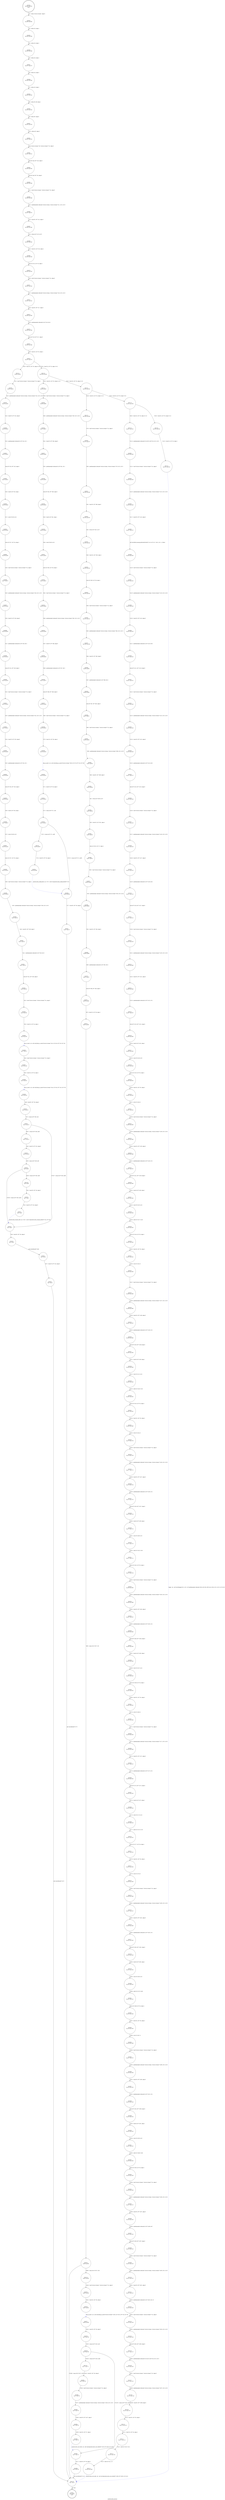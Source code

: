 digraph printercache_process {
label="printercache_process"
34841 [label="N34841\n(rp:0, ep:0)\nexit", shape="doublecircle"]
34842 [label="N34842\n(rp:261, ep:261)\nentry", shape="doublecircle"]
34842 -> 34844 [label="%2 = alloca %struct.stream*, align 8"]
34844 [label="N34844\n(rp:260, ep:260)", shape="circle"]
34844 -> 34845 [label="%3 = alloca i32, align 4"]
34845 [label="N34845\n(rp:259, ep:259)", shape="circle"]
34845 -> 34846 [label="%4 = alloca i32, align 4"]
34846 [label="N34846\n(rp:258, ep:258)", shape="circle"]
34846 -> 34847 [label="%5 = alloca i32, align 4"]
34847 [label="N34847\n(rp:257, ep:257)", shape="circle"]
34847 -> 34848 [label="%6 = alloca i32, align 4"]
34848 [label="N34848\n(rp:256, ep:256)", shape="circle"]
34848 -> 34849 [label="%7 = alloca i32, align 4"]
34849 [label="N34849\n(rp:255, ep:255)", shape="circle"]
34849 -> 34850 [label="%8 = alloca [9 x i8], align 1"]
34850 [label="N34850\n(rp:254, ep:254)", shape="circle"]
34850 -> 34851 [label="%9 = alloca i8*, align 8"]
34851 [label="N34851\n(rp:253, ep:253)", shape="circle"]
34851 -> 34852 [label="%10 = alloca i8*, align 8"]
34852 [label="N34852\n(rp:252, ep:252)", shape="circle"]
34852 -> 34862 [label="store %struct.stream* %0, %struct.stream** %2, align 8"]
34862 [label="N34862\n(rp:251, ep:251)", shape="circle"]
34862 -> 34863 [label="store i8* null, i8** %10, align 8"]
34863 [label="N34863\n(rp:250, ep:250)", shape="circle"]
34863 -> 34864 [label="store i8* null, i8** %9, align 8"]
34864 [label="N34864\n(rp:249, ep:249)", shape="circle"]
34864 -> 34865 [label="%11 = load %struct.stream*, %struct.stream** %2, align 8"]
34865 [label="N34865\n(rp:248, ep:248)", shape="circle"]
34865 -> 34866 [label="%12 = getelementptr inbounds %struct.stream, %struct.stream* %11, i32 0, i32 0"]
34866 [label="N34866\n(rp:247, ep:247)", shape="circle"]
34866 -> 34867 [label="%13 = load i8*, i8** %12, align 8"]
34867 [label="N34867\n(rp:246, ep:246)", shape="circle"]
34867 -> 34868 [label="%14 = bitcast i8* %13 to i32*"]
34868 [label="N34868\n(rp:245, ep:245)", shape="circle"]
34868 -> 34869 [label="%15 = load i32, i32* %14, align 4"]
34869 [label="N34869\n(rp:244, ep:244)", shape="circle"]
34869 -> 34870 [label="store i32 %15, i32* %3, align 4"]
34870 [label="N34870\n(rp:243, ep:243)", shape="circle"]
34870 -> 34871 [label="%16 = load %struct.stream*, %struct.stream** %2, align 8"]
34871 [label="N34871\n(rp:242, ep:242)", shape="circle"]
34871 -> 34872 [label="%17 = getelementptr inbounds %struct.stream, %struct.stream* %16, i32 0, i32 0"]
34872 [label="N34872\n(rp:241, ep:241)", shape="circle"]
34872 -> 34873 [label="%18 = load i8*, i8** %17, align 8"]
34873 [label="N34873\n(rp:240, ep:240)", shape="circle"]
34873 -> 34874 [label="%19 = getelementptr inbounds i8, i8* %18, i64 4"]
34874 [label="N34874\n(rp:239, ep:239)", shape="circle"]
34874 -> 34875 [label="store i8* %19, i8** %17, align 8"]
34875 [label="N34875\n(rp:238, ep:238)", shape="circle"]
34875 -> 34876 [label="%20 = load i32, i32* %3, align 4"]
34876 [label="N34876\n(rp:237, ep:237)", shape="circle"]
34876 -> 35119 [label="[%20 = load i32, i32* %3, align 4==4]"]
34876 -> 35120 [label="[%20 = load i32, i32* %3, align 4!=4]"]
34878 [label="N34878\n(rp:45, ep:45)", shape="circle"]
34878 -> 34879 [label="%23 = getelementptr inbounds %struct.stream, %struct.stream* %22, i32 0, i32 0"]
34879 [label="N34879\n(rp:44, ep:44)", shape="circle"]
34879 -> 34880 [label="%24 = load i8*, i8** %23, align 8"]
34880 [label="N34880\n(rp:43, ep:43)", shape="circle"]
34880 -> 34881 [label="%25 = getelementptr inbounds i8, i8* %24, i32 1"]
34881 [label="N34881\n(rp:42, ep:42)", shape="circle"]
34881 -> 34882 [label="store i8* %25, i8** %23, align 8"]
34882 [label="N34882\n(rp:41, ep:41)", shape="circle"]
34882 -> 34883 [label="%26 = load i8, i8* %24, align 1"]
34883 [label="N34883\n(rp:40, ep:40)", shape="circle"]
34883 -> 34884 [label="%27 = zext i8 %26 to i32"]
34884 [label="N34884\n(rp:39, ep:39)", shape="circle"]
34884 -> 34885 [label="store i32 %27, i32* %4, align 4"]
34885 [label="N34885\n(rp:38, ep:38)", shape="circle"]
34885 -> 34886 [label="%28 = load %struct.stream*, %struct.stream** %2, align 8"]
34886 [label="N34886\n(rp:37, ep:37)", shape="circle"]
34886 -> 34887 [label="%29 = getelementptr inbounds %struct.stream, %struct.stream* %28, i32 0, i32 0"]
34887 [label="N34887\n(rp:36, ep:36)", shape="circle"]
34887 -> 34888 [label="%30 = load i8*, i8** %29, align 8"]
34888 [label="N34888\n(rp:35, ep:35)", shape="circle"]
34888 -> 34889 [label="%31 = getelementptr inbounds i8, i8* %30, i64 3"]
34889 [label="N34889\n(rp:34, ep:34)", shape="circle"]
34889 -> 34890 [label="store i8* %31, i8** %29, align 8"]
34890 [label="N34890\n(rp:33, ep:33)", shape="circle"]
34890 -> 34891 [label="%32 = load %struct.stream*, %struct.stream** %2, align 8"]
34891 [label="N34891\n(rp:32, ep:32)", shape="circle"]
34891 -> 34892 [label="%33 = getelementptr inbounds %struct.stream, %struct.stream* %32, i32 0, i32 0"]
34892 [label="N34892\n(rp:31, ep:31)", shape="circle"]
34892 -> 34893 [label="%34 = load i8*, i8** %33, align 8"]
34893 [label="N34893\n(rp:30, ep:30)", shape="circle"]
34893 -> 34894 [label="%35 = getelementptr inbounds i8, i8* %34, i32 1"]
34894 [label="N34894\n(rp:29, ep:29)", shape="circle"]
34894 -> 34895 [label="store i8* %35, i8** %33, align 8"]
34895 [label="N34895\n(rp:28, ep:28)", shape="circle"]
34895 -> 34896 [label="%36 = load i8, i8* %34, align 1"]
34896 [label="N34896\n(rp:27, ep:27)", shape="circle"]
34896 -> 34897 [label="%37 = zext i8 %36 to i32"]
34897 [label="N34897\n(rp:26, ep:26)", shape="circle"]
34897 -> 34898 [label="store i32 %37, i32* %5, align 4"]
34898 [label="N34898\n(rp:25, ep:25)", shape="circle"]
34898 -> 34899 [label="%38 = load %struct.stream*, %struct.stream** %2, align 8"]
34899 [label="N34899\n(rp:24, ep:24)", shape="circle"]
34899 -> 34900 [label="%39 = getelementptr inbounds %struct.stream, %struct.stream* %38, i32 0, i32 0"]
34900 [label="N34900\n(rp:23, ep:23)", shape="circle"]
34900 -> 34901 [label="%40 = load i8*, i8** %39, align 8"]
34901 [label="N34901\n(rp:22, ep:22)", shape="circle"]
34901 -> 34902 [label="%41 = getelementptr inbounds i8, i8* %40, i64 3"]
34902 [label="N34902\n(rp:21, ep:21)", shape="circle"]
34902 -> 34903 [label="store i8* %41, i8** %39, align 8"]
34903 [label="N34903\n(rp:20, ep:20)", shape="circle"]
34903 -> 34904 [label="%42 = load %struct.stream*, %struct.stream** %2, align 8"]
34904 [label="N34904\n(rp:19, ep:19)", shape="circle"]
34904 -> 34905 [label="%43 = load i32, i32* %4, align 4"]
34905 [label="N34905\n(rp:18, ep:18)", shape="circle"]
34905 -> 34906 [label="rdp_in_unistr --@-- call void @rdp_in_unistr(%struct.stream* %42, i32 %43, i8** %9, i32* %4)", style="dashed", color="blue"]
34906 [label="N34906\n(rp:17, ep:17)", shape="circle"]
34906 -> 34907 [label="%44 = load %struct.stream*, %struct.stream** %2, align 8"]
34907 [label="N34907\n(rp:16, ep:16)", shape="circle"]
34907 -> 34908 [label="%45 = load i32, i32* %5, align 4"]
34908 [label="N34908\n(rp:15, ep:15)", shape="circle"]
34908 -> 34909 [label="rdp_in_unistr --@-- call void @rdp_in_unistr(%struct.stream* %44, i32 %45, i8** %10, i32* %5)", style="dashed", color="blue"]
34909 [label="N34909\n(rp:14, ep:14)", shape="circle"]
34909 -> 34910 [label="%46 = load i8*, i8** %9, align 8"]
34910 [label="N34910\n(rp:13, ep:13)", shape="circle"]
34910 -> 34911 [label="%47 = icmp ne i8* %46, null"]
34911 [label="N34911\n(rp:12, ep:12)", shape="circle"]
34911 -> 35127 [label="[%47 = icmp ne i8* %46, null]"]
34911 -> 34919 [label="[!(%47 = icmp ne i8* %46, null)]"]
34913 [label="N34913\n(rp:10, ep:10)", shape="circle"]
34913 -> 34914 [label="%50 = icmp ne i8* %49, null"]
34914 [label="N34914\n(rp:9, ep:9)", shape="circle"]
34914 -> 35129 [label="[%50 = icmp ne i8* %49, null]"]
34914 -> 34919 [label="[!(%50 = icmp ne i8* %49, null)]"]
34916 [label="N34916\n(rp:7, ep:7)", shape="circle"]
34916 -> 34917 [label="%53 = load i8*, i8** %10, align 8"]
34917 [label="N34917\n(rp:6, ep:6)", shape="circle"]
34917 -> 34919 [label="printercache_rename_blob --@-- %54 = call i32 @printercache_rename_blob(i8* %52, i8* %53)", style="dashed", color="blue"]
34919 [label="N34919\n(rp:5, ep:5)", shape="circle"]
34919 -> 34920 [label="%56 = load i8*, i8** %9, align 8"]
34920 [label="N34920\n(rp:4, ep:4)", shape="circle"]
34920 -> 34921 [label="call void @free(i8* %56)"]
34921 [label="N34921\n(rp:3, ep:3)", shape="circle"]
34921 -> 34922 [label="%57 = load i8*, i8** %10, align 8"]
34922 [label="N34922\n(rp:2, ep:2)", shape="circle"]
34922 -> 35118 [label="call void @free(i8* %57)"]
34925 [label="N34925\n(rp:68, ep:68)", shape="circle"]
34925 -> 34926 [label="%60 = getelementptr inbounds %struct.stream, %struct.stream* %59, i32 0, i32 0"]
34926 [label="N34926\n(rp:67, ep:67)", shape="circle"]
34926 -> 34927 [label="%61 = load i8*, i8** %60, align 8"]
34927 [label="N34927\n(rp:66, ep:66)", shape="circle"]
34927 -> 34928 [label="%62 = getelementptr inbounds i8, i8* %61, i32 1"]
34928 [label="N34928\n(rp:65, ep:65)", shape="circle"]
34928 -> 34929 [label="store i8* %62, i8** %60, align 8"]
34929 [label="N34929\n(rp:64, ep:64)", shape="circle"]
34929 -> 34930 [label="%63 = load i8, i8* %61, align 1"]
34930 [label="N34930\n(rp:63, ep:63)", shape="circle"]
34930 -> 34931 [label="%64 = zext i8 %63 to i32"]
34931 [label="N34931\n(rp:62, ep:62)", shape="circle"]
34931 -> 34932 [label="store i32 %64, i32* %6, align 4"]
34932 [label="N34932\n(rp:61, ep:61)", shape="circle"]
34932 -> 34933 [label="%65 = load %struct.stream*, %struct.stream** %2, align 8"]
34933 [label="N34933\n(rp:60, ep:60)", shape="circle"]
34933 -> 34934 [label="%66 = getelementptr inbounds %struct.stream, %struct.stream* %65, i32 0, i32 0"]
34934 [label="N34934\n(rp:59, ep:59)", shape="circle"]
34934 -> 34935 [label="%67 = load i8*, i8** %66, align 8"]
34935 [label="N34935\n(rp:58, ep:58)", shape="circle"]
34935 -> 34936 [label="%68 = getelementptr inbounds i8, i8* %67, i64 3"]
34936 [label="N34936\n(rp:57, ep:57)", shape="circle"]
34936 -> 34937 [label="store i8* %68, i8** %66, align 8"]
34937 [label="N34937\n(rp:56, ep:56)", shape="circle"]
34937 -> 34938 [label="%69 = load %struct.stream*, %struct.stream** %2, align 8"]
34938 [label="N34938\n(rp:55, ep:55)", shape="circle"]
34938 -> 34939 [label="%70 = load i32, i32* %6, align 4"]
34939 [label="N34939\n(rp:54, ep:54)", shape="circle"]
34939 -> 34940 [label="rdp_in_unistr --@-- call void @rdp_in_unistr(%struct.stream* %69, i32 %70, i8** %9, i32* %6)", style="dashed", color="blue"]
34940 [label="N34940\n(rp:53, ep:53)", shape="circle"]
34940 -> 34941 [label="%71 = load i8*, i8** %9, align 8"]
34941 [label="N34941\n(rp:52, ep:52)", shape="circle"]
34941 -> 34942 [label="%72 = icmp ne i8* %71, null"]
34942 [label="N34942\n(rp:51, ep:51)", shape="circle"]
34942 -> 35131 [label="[%72 = icmp ne i8* %71, null]"]
34942 -> 34946 [label="[!(%72 = icmp ne i8* %71, null)]"]
34944 [label="N34944\n(rp:49, ep:49)", shape="circle"]
34944 -> 34946 [label="printercache_unlink_blob --@-- %75 = call i32 @printercache_unlink_blob(i8* %74)", style="dashed", color="blue"]
34946 [label="N34946\n(rp:48, ep:48)", shape="circle"]
34946 -> 34947 [label="%77 = load i8*, i8** %9, align 8"]
34947 [label="N34947\n(rp:47, ep:47)", shape="circle"]
34947 -> 35118 [label="call void @free(i8* %77)"]
34950 [label="N34950\n(rp:107, ep:107)", shape="circle"]
34950 -> 34951 [label="%80 = getelementptr inbounds %struct.stream, %struct.stream* %79, i32 0, i32 0"]
34951 [label="N34951\n(rp:106, ep:106)", shape="circle"]
34951 -> 34952 [label="%81 = load i8*, i8** %80, align 8"]
34952 [label="N34952\n(rp:105, ep:105)", shape="circle"]
34952 -> 34953 [label="%82 = bitcast i8* %81 to i32*"]
34953 [label="N34953\n(rp:104, ep:104)", shape="circle"]
34953 -> 34954 [label="%83 = load i32, i32* %82, align 4"]
34954 [label="N34954\n(rp:103, ep:103)", shape="circle"]
34954 -> 34955 [label="store i32 %83, i32* %6, align 4"]
34955 [label="N34955\n(rp:102, ep:102)", shape="circle"]
34955 -> 34956 [label="%84 = load %struct.stream*, %struct.stream** %2, align 8"]
34956 [label="N34956\n(rp:101, ep:101)", shape="circle"]
34956 -> 34957 [label="%85 = getelementptr inbounds %struct.stream, %struct.stream* %84, i32 0, i32 0"]
34957 [label="N34957\n(rp:100, ep:100)", shape="circle"]
34957 -> 34958 [label="%86 = load i8*, i8** %85, align 8"]
34958 [label="N34958\n(rp:99, ep:99)", shape="circle"]
34958 -> 34959 [label="%87 = getelementptr inbounds i8, i8* %86, i64 4"]
34959 [label="N34959\n(rp:98, ep:98)", shape="circle"]
34959 -> 34960 [label="store i8* %87, i8** %85, align 8"]
34960 [label="N34960\n(rp:97, ep:97)", shape="circle"]
34960 -> 34961 [label="%88 = load %struct.stream*, %struct.stream** %2, align 8"]
34961 [label="N34961\n(rp:96, ep:96)", shape="circle"]
34961 -> 34962 [label="%89 = getelementptr inbounds %struct.stream, %struct.stream* %88, i32 0, i32 0"]
34962 [label="N34962\n(rp:95, ep:95)", shape="circle"]
34962 -> 34963 [label="%90 = load i8*, i8** %89, align 8"]
34963 [label="N34963\n(rp:94, ep:94)", shape="circle"]
34963 -> 34964 [label="%91 = bitcast i8* %90 to i32*"]
34964 [label="N34964\n(rp:93, ep:93)", shape="circle"]
34964 -> 34965 [label="%92 = load i32, i32* %91, align 4"]
34965 [label="N34965\n(rp:92, ep:92)", shape="circle"]
34965 -> 34966 [label="store i32 %92, i32* %7, align 4"]
34966 [label="N34966\n(rp:91, ep:91)", shape="circle"]
34966 -> 34967 [label="%93 = load %struct.stream*, %struct.stream** %2, align 8"]
34967 [label="N34967\n(rp:90, ep:90)", shape="circle"]
34967 -> 34968 [label="%94 = getelementptr inbounds %struct.stream, %struct.stream* %93, i32 0, i32 0"]
34968 [label="N34968\n(rp:89, ep:89)", shape="circle"]
34968 -> 34969 [label="%95 = load i8*, i8** %94, align 8"]
34969 [label="N34969\n(rp:88, ep:88)", shape="circle"]
34969 -> 34970 [label="%96 = getelementptr inbounds i8, i8* %95, i64 4"]
34970 [label="N34970\n(rp:87, ep:87)", shape="circle"]
34970 -> 34971 [label="store i8* %96, i8** %94, align 8"]
34971 [label="N34971\n(rp:86, ep:86)", shape="circle"]
34971 -> 34972 [label="%97 = load i32, i32* %6, align 4"]
34972 [label="N34972\n(rp:85, ep:85)", shape="circle"]
34972 -> 34973 [label="%98 = icmp ult i32 %97, 510"]
34973 [label="N34973\n(rp:84, ep:84)", shape="circle"]
34973 -> 35133 [label="[%98 = icmp ult i32 %97, 510]"]
34973 -> 35118 [label="[!(%98 = icmp ult i32 %97, 510)]"]
34975 [label="N34975\n(rp:82, ep:82)", shape="circle"]
34975 -> 34976 [label="%101 = load i32, i32* %6, align 4"]
34976 [label="N34976\n(rp:81, ep:81)", shape="circle"]
34976 -> 34977 [label="rdp_in_unistr --@-- call void @rdp_in_unistr(%struct.stream* %100, i32 %101, i8** %9, i32* %6)", style="dashed", color="blue"]
34977 [label="N34977\n(rp:80, ep:80)", shape="circle"]
34977 -> 34978 [label="%102 = load i8*, i8** %9, align 8"]
34978 [label="N34978\n(rp:79, ep:79)", shape="circle"]
34978 -> 34979 [label="%103 = icmp ne i8* %102, null"]
34979 [label="N34979\n(rp:78, ep:78)", shape="circle"]
34979 -> 35135 [label="[%103 = icmp ne i8* %102, null]"]
34979 -> 34987 [label="[!(%103 = icmp ne i8* %102, null)]"]
34981 [label="N34981\n(rp:76, ep:76)", shape="circle"]
34981 -> 34982 [label="%106 = load %struct.stream*, %struct.stream** %2, align 8"]
34982 [label="N34982\n(rp:75, ep:75)", shape="circle"]
34982 -> 34983 [label="%107 = getelementptr inbounds %struct.stream, %struct.stream* %106, i32 0, i32 0"]
34983 [label="N34983\n(rp:74, ep:74)", shape="circle"]
34983 -> 34984 [label="%108 = load i8*, i8** %107, align 8"]
34984 [label="N34984\n(rp:73, ep:73)", shape="circle"]
34984 -> 34985 [label="%109 = load i32, i32* %7, align 4"]
34985 [label="N34985\n(rp:72, ep:72)", shape="circle"]
34985 -> 34987 [label="printercache_save_blob --@-- call void @printercache_save_blob(i8* %105, i8* %108, i32 %109)", style="dashed", color="blue"]
34987 [label="N34987\n(rp:71, ep:71)", shape="circle"]
34987 -> 34988 [label="%111 = load i8*, i8** %9, align 8"]
34988 [label="N34988\n(rp:70, ep:70)", shape="circle"]
34988 -> 35118 [label="call void @free(i8* %111)"]
34992 [label="N34992\n(rp:230, ep:230)", shape="circle"]
34992 -> 34993 [label="%115 = load %struct.stream*, %struct.stream** %2, align 8"]
34993 [label="N34993\n(rp:229, ep:229)", shape="circle"]
34993 -> 34994 [label="%116 = getelementptr inbounds %struct.stream, %struct.stream* %115, i32 0, i32 0"]
34994 [label="N34994\n(rp:228, ep:228)", shape="circle"]
34994 -> 34995 [label="%117 = load i8*, i8** %116, align 8"]
34995 [label="N34995\n(rp:227, ep:227)", shape="circle"]
34995 -> 34996 [label="call void @llvm.memcpy.p0i8.p0i8.i64(i8* %114, i8* %117, i64 5, i32 1, i1 false)"]
34996 [label="N34996\n(rp:226, ep:226)", shape="circle"]
34996 -> 34997 [label="%118 = load %struct.stream*, %struct.stream** %2, align 8"]
34997 [label="N34997\n(rp:225, ep:225)", shape="circle"]
34997 -> 34998 [label="%119 = getelementptr inbounds %struct.stream, %struct.stream* %118, i32 0, i32 0"]
34998 [label="N34998\n(rp:224, ep:224)", shape="circle"]
34998 -> 34999 [label="%120 = load i8*, i8** %119, align 8"]
34999 [label="N34999\n(rp:223, ep:223)", shape="circle"]
34999 -> 35000 [label="%121 = getelementptr inbounds i8, i8* %120, i64 5"]
35000 [label="N35000\n(rp:222, ep:222)", shape="circle"]
35000 -> 35001 [label="store i8* %121, i8** %119, align 8"]
35001 [label="N35001\n(rp:221, ep:221)", shape="circle"]
35001 -> 35002 [label="%122 = load %struct.stream*, %struct.stream** %2, align 8"]
35002 [label="N35002\n(rp:220, ep:220)", shape="circle"]
35002 -> 35003 [label="%123 = getelementptr inbounds %struct.stream, %struct.stream* %122, i32 0, i32 0"]
35003 [label="N35003\n(rp:219, ep:219)", shape="circle"]
35003 -> 35004 [label="%124 = load i8*, i8** %123, align 8"]
35004 [label="N35004\n(rp:218, ep:218)", shape="circle"]
35004 -> 35005 [label="%125 = getelementptr inbounds i8, i8* %124, i64 2"]
35005 [label="N35005\n(rp:217, ep:217)", shape="circle"]
35005 -> 35006 [label="store i8* %125, i8** %123, align 8"]
35006 [label="N35006\n(rp:216, ep:216)", shape="circle"]
35006 -> 35007 [label="%126 = load %struct.stream*, %struct.stream** %2, align 8"]
35007 [label="N35007\n(rp:215, ep:215)", shape="circle"]
35007 -> 35008 [label="%127 = getelementptr inbounds %struct.stream, %struct.stream* %126, i32 0, i32 0"]
35008 [label="N35008\n(rp:214, ep:214)", shape="circle"]
35008 -> 35009 [label="%128 = load i8*, i8** %127, align 8"]
35009 [label="N35009\n(rp:213, ep:213)", shape="circle"]
35009 -> 35010 [label="%129 = getelementptr inbounds i8, i8* %128, i64 2"]
35010 [label="N35010\n(rp:212, ep:212)", shape="circle"]
35010 -> 35011 [label="store i8* %129, i8** %127, align 8"]
35011 [label="N35011\n(rp:211, ep:211)", shape="circle"]
35011 -> 35012 [label="%130 = load %struct.stream*, %struct.stream** %2, align 8"]
35012 [label="N35012\n(rp:210, ep:210)", shape="circle"]
35012 -> 35013 [label="%131 = getelementptr inbounds %struct.stream, %struct.stream* %130, i32 0, i32 0"]
35013 [label="N35013\n(rp:209, ep:209)", shape="circle"]
35013 -> 35014 [label="%132 = load i8*, i8** %131, align 8"]
35014 [label="N35014\n(rp:208, ep:208)", shape="circle"]
35014 -> 35015 [label="%133 = getelementptr inbounds i8, i8* %132, i32 1"]
35015 [label="N35015\n(rp:207, ep:207)", shape="circle"]
35015 -> 35016 [label="store i8* %133, i8** %131, align 8"]
35016 [label="N35016\n(rp:206, ep:206)", shape="circle"]
35016 -> 35017 [label="%134 = load i8, i8* %132, align 1"]
35017 [label="N35017\n(rp:205, ep:205)", shape="circle"]
35017 -> 35018 [label="%135 = zext i8 %134 to i32"]
35018 [label="N35018\n(rp:204, ep:204)", shape="circle"]
35018 -> 35019 [label="store i32 %135, i32* %5, align 4"]
35019 [label="N35019\n(rp:203, ep:203)", shape="circle"]
35019 -> 35020 [label="%136 = load i32, i32* %5, align 4"]
35020 [label="N35020\n(rp:202, ep:202)", shape="circle"]
35020 -> 35021 [label="%137 = shl i32 %136, 8"]
35021 [label="N35021\n(rp:201, ep:201)", shape="circle"]
35021 -> 35022 [label="%138 = load %struct.stream*, %struct.stream** %2, align 8"]
35022 [label="N35022\n(rp:200, ep:200)", shape="circle"]
35022 -> 35023 [label="%139 = getelementptr inbounds %struct.stream, %struct.stream* %138, i32 0, i32 0"]
35023 [label="N35023\n(rp:199, ep:199)", shape="circle"]
35023 -> 35024 [label="%140 = load i8*, i8** %139, align 8"]
35024 [label="N35024\n(rp:198, ep:198)", shape="circle"]
35024 -> 35025 [label="%141 = getelementptr inbounds i8, i8* %140, i32 1"]
35025 [label="N35025\n(rp:197, ep:197)", shape="circle"]
35025 -> 35026 [label="store i8* %141, i8** %139, align 8"]
35026 [label="N35026\n(rp:196, ep:196)", shape="circle"]
35026 -> 35027 [label="%142 = load i8, i8* %140, align 1"]
35027 [label="N35027\n(rp:195, ep:195)", shape="circle"]
35027 -> 35028 [label="%143 = zext i8 %142 to i32"]
35028 [label="N35028\n(rp:194, ep:194)", shape="circle"]
35028 -> 35029 [label="%144 = add i32 %137, %143"]
35029 [label="N35029\n(rp:193, ep:193)", shape="circle"]
35029 -> 35030 [label="store i32 %144, i32* %5, align 4"]
35030 [label="N35030\n(rp:192, ep:192)", shape="circle"]
35030 -> 35031 [label="%145 = load i32, i32* %5, align 4"]
35031 [label="N35031\n(rp:191, ep:191)", shape="circle"]
35031 -> 35032 [label="%146 = shl i32 %145, 8"]
35032 [label="N35032\n(rp:190, ep:190)", shape="circle"]
35032 -> 35033 [label="%147 = load %struct.stream*, %struct.stream** %2, align 8"]
35033 [label="N35033\n(rp:189, ep:189)", shape="circle"]
35033 -> 35034 [label="%148 = getelementptr inbounds %struct.stream, %struct.stream* %147, i32 0, i32 0"]
35034 [label="N35034\n(rp:188, ep:188)", shape="circle"]
35034 -> 35035 [label="%149 = load i8*, i8** %148, align 8"]
35035 [label="N35035\n(rp:187, ep:187)", shape="circle"]
35035 -> 35036 [label="%150 = getelementptr inbounds i8, i8* %149, i32 1"]
35036 [label="N35036\n(rp:186, ep:186)", shape="circle"]
35036 -> 35037 [label="store i8* %150, i8** %148, align 8"]
35037 [label="N35037\n(rp:185, ep:185)", shape="circle"]
35037 -> 35038 [label="%151 = load i8, i8* %149, align 1"]
35038 [label="N35038\n(rp:184, ep:184)", shape="circle"]
35038 -> 35039 [label="%152 = zext i8 %151 to i32"]
35039 [label="N35039\n(rp:183, ep:183)", shape="circle"]
35039 -> 35040 [label="%153 = add i32 %146, %152"]
35040 [label="N35040\n(rp:182, ep:182)", shape="circle"]
35040 -> 35041 [label="store i32 %153, i32* %5, align 4"]
35041 [label="N35041\n(rp:181, ep:181)", shape="circle"]
35041 -> 35042 [label="%154 = load i32, i32* %5, align 4"]
35042 [label="N35042\n(rp:180, ep:180)", shape="circle"]
35042 -> 35043 [label="%155 = shl i32 %154, 8"]
35043 [label="N35043\n(rp:179, ep:179)", shape="circle"]
35043 -> 35044 [label="%156 = load %struct.stream*, %struct.stream** %2, align 8"]
35044 [label="N35044\n(rp:178, ep:178)", shape="circle"]
35044 -> 35045 [label="%157 = getelementptr inbounds %struct.stream, %struct.stream* %156, i32 0, i32 0"]
35045 [label="N35045\n(rp:177, ep:177)", shape="circle"]
35045 -> 35046 [label="%158 = load i8*, i8** %157, align 8"]
35046 [label="N35046\n(rp:176, ep:176)", shape="circle"]
35046 -> 35047 [label="%159 = getelementptr inbounds i8, i8* %158, i32 1"]
35047 [label="N35047\n(rp:175, ep:175)", shape="circle"]
35047 -> 35048 [label="store i8* %159, i8** %157, align 8"]
35048 [label="N35048\n(rp:174, ep:174)", shape="circle"]
35048 -> 35049 [label="%160 = load i8, i8* %158, align 1"]
35049 [label="N35049\n(rp:173, ep:173)", shape="circle"]
35049 -> 35050 [label="%161 = zext i8 %160 to i32"]
35050 [label="N35050\n(rp:172, ep:172)", shape="circle"]
35050 -> 35051 [label="%162 = add i32 %155, %161"]
35051 [label="N35051\n(rp:171, ep:171)", shape="circle"]
35051 -> 35052 [label="store i32 %162, i32* %5, align 4"]
35052 [label="N35052\n(rp:170, ep:170)", shape="circle"]
35052 -> 35053 [label="%163 = load %struct.stream*, %struct.stream** %2, align 8"]
35053 [label="N35053\n(rp:169, ep:169)", shape="circle"]
35053 -> 35054 [label="%164 = getelementptr inbounds %struct.stream, %struct.stream* %163, i32 0, i32 0"]
35054 [label="N35054\n(rp:168, ep:168)", shape="circle"]
35054 -> 35055 [label="%165 = load i8*, i8** %164, align 8"]
35055 [label="N35055\n(rp:167, ep:167)", shape="circle"]
35055 -> 35056 [label="%166 = getelementptr inbounds i8, i8* %165, i32 1"]
35056 [label="N35056\n(rp:166, ep:166)", shape="circle"]
35056 -> 35057 [label="store i8* %166, i8** %164, align 8"]
35057 [label="N35057\n(rp:165, ep:165)", shape="circle"]
35057 -> 35058 [label="%167 = load i8, i8* %165, align 1"]
35058 [label="N35058\n(rp:164, ep:164)", shape="circle"]
35058 -> 35059 [label="%168 = zext i8 %167 to i32"]
35059 [label="N35059\n(rp:163, ep:163)", shape="circle"]
35059 -> 35060 [label="store i32 %168, i32* %4, align 4"]
35060 [label="N35060\n(rp:162, ep:162)", shape="circle"]
35060 -> 35061 [label="%169 = load i32, i32* %4, align 4"]
35061 [label="N35061\n(rp:161, ep:161)", shape="circle"]
35061 -> 35062 [label="%170 = shl i32 %169, 8"]
35062 [label="N35062\n(rp:160, ep:160)", shape="circle"]
35062 -> 35063 [label="%171 = load %struct.stream*, %struct.stream** %2, align 8"]
35063 [label="N35063\n(rp:159, ep:159)", shape="circle"]
35063 -> 35064 [label="%172 = getelementptr inbounds %struct.stream, %struct.stream* %171, i32 0, i32 0"]
35064 [label="N35064\n(rp:158, ep:158)", shape="circle"]
35064 -> 35065 [label="%173 = load i8*, i8** %172, align 8"]
35065 [label="N35065\n(rp:157, ep:157)", shape="circle"]
35065 -> 35066 [label="%174 = getelementptr inbounds i8, i8* %173, i32 1"]
35066 [label="N35066\n(rp:156, ep:156)", shape="circle"]
35066 -> 35067 [label="store i8* %174, i8** %172, align 8"]
35067 [label="N35067\n(rp:155, ep:155)", shape="circle"]
35067 -> 35068 [label="%175 = load i8, i8* %173, align 1"]
35068 [label="N35068\n(rp:154, ep:154)", shape="circle"]
35068 -> 35069 [label="%176 = zext i8 %175 to i32"]
35069 [label="N35069\n(rp:153, ep:153)", shape="circle"]
35069 -> 35070 [label="%177 = add i32 %170, %176"]
35070 [label="N35070\n(rp:152, ep:152)", shape="circle"]
35070 -> 35071 [label="store i32 %177, i32* %4, align 4"]
35071 [label="N35071\n(rp:151, ep:151)", shape="circle"]
35071 -> 35072 [label="%178 = load i32, i32* %4, align 4"]
35072 [label="N35072\n(rp:150, ep:150)", shape="circle"]
35072 -> 35073 [label="%179 = shl i32 %178, 8"]
35073 [label="N35073\n(rp:149, ep:149)", shape="circle"]
35073 -> 35074 [label="%180 = load %struct.stream*, %struct.stream** %2, align 8"]
35074 [label="N35074\n(rp:148, ep:148)", shape="circle"]
35074 -> 35075 [label="%181 = getelementptr inbounds %struct.stream, %struct.stream* %180, i32 0, i32 0"]
35075 [label="N35075\n(rp:147, ep:147)", shape="circle"]
35075 -> 35076 [label="%182 = load i8*, i8** %181, align 8"]
35076 [label="N35076\n(rp:146, ep:146)", shape="circle"]
35076 -> 35077 [label="%183 = getelementptr inbounds i8, i8* %182, i32 1"]
35077 [label="N35077\n(rp:145, ep:145)", shape="circle"]
35077 -> 35078 [label="store i8* %183, i8** %181, align 8"]
35078 [label="N35078\n(rp:144, ep:144)", shape="circle"]
35078 -> 35079 [label="%184 = load i8, i8* %182, align 1"]
35079 [label="N35079\n(rp:143, ep:143)", shape="circle"]
35079 -> 35080 [label="%185 = zext i8 %184 to i32"]
35080 [label="N35080\n(rp:142, ep:142)", shape="circle"]
35080 -> 35081 [label="%186 = add i32 %179, %185"]
35081 [label="N35081\n(rp:141, ep:141)", shape="circle"]
35081 -> 35082 [label="store i32 %186, i32* %4, align 4"]
35082 [label="N35082\n(rp:140, ep:140)", shape="circle"]
35082 -> 35083 [label="%187 = load i32, i32* %4, align 4"]
35083 [label="N35083\n(rp:139, ep:139)", shape="circle"]
35083 -> 35084 [label="%188 = shl i32 %187, 8"]
35084 [label="N35084\n(rp:138, ep:138)", shape="circle"]
35084 -> 35085 [label="%189 = load %struct.stream*, %struct.stream** %2, align 8"]
35085 [label="N35085\n(rp:137, ep:137)", shape="circle"]
35085 -> 35086 [label="%190 = getelementptr inbounds %struct.stream, %struct.stream* %189, i32 0, i32 0"]
35086 [label="N35086\n(rp:136, ep:136)", shape="circle"]
35086 -> 35087 [label="%191 = load i8*, i8** %190, align 8"]
35087 [label="N35087\n(rp:135, ep:135)", shape="circle"]
35087 -> 35088 [label="%192 = getelementptr inbounds i8, i8* %191, i32 1"]
35088 [label="N35088\n(rp:134, ep:134)", shape="circle"]
35088 -> 35089 [label="store i8* %192, i8** %190, align 8"]
35089 [label="N35089\n(rp:133, ep:133)", shape="circle"]
35089 -> 35090 [label="%193 = load i8, i8* %191, align 1"]
35090 [label="N35090\n(rp:132, ep:132)", shape="circle"]
35090 -> 35091 [label="%194 = zext i8 %193 to i32"]
35091 [label="N35091\n(rp:131, ep:131)", shape="circle"]
35091 -> 35092 [label="%195 = add i32 %188, %194"]
35092 [label="N35092\n(rp:130, ep:130)", shape="circle"]
35092 -> 35093 [label="store i32 %195, i32* %4, align 4"]
35093 [label="N35093\n(rp:129, ep:129)", shape="circle"]
35093 -> 35094 [label="%196 = load %struct.stream*, %struct.stream** %2, align 8"]
35094 [label="N35094\n(rp:128, ep:128)", shape="circle"]
35094 -> 35095 [label="%197 = getelementptr inbounds %struct.stream, %struct.stream* %196, i32 0, i32 0"]
35095 [label="N35095\n(rp:127, ep:127)", shape="circle"]
35095 -> 35096 [label="%198 = load i8*, i8** %197, align 8"]
35096 [label="N35096\n(rp:126, ep:126)", shape="circle"]
35096 -> 35097 [label="%199 = getelementptr inbounds i8, i8* %198, i64 7"]
35097 [label="N35097\n(rp:125, ep:125)", shape="circle"]
35097 -> 35098 [label="store i8* %199, i8** %197, align 8"]
35098 [label="N35098\n(rp:124, ep:124)", shape="circle"]
35098 -> 35099 [label="%200 = load %struct.stream*, %struct.stream** %2, align 8"]
35099 [label="N35099\n(rp:123, ep:123)", shape="circle"]
35099 -> 35100 [label="%201 = getelementptr inbounds %struct.stream, %struct.stream* %200, i32 0, i32 0"]
35100 [label="N35100\n(rp:122, ep:122)", shape="circle"]
35100 -> 35101 [label="%202 = load i8*, i8** %201, align 8"]
35101 [label="N35101\n(rp:121, ep:121)", shape="circle"]
35101 -> 35102 [label="%203 = getelementptr inbounds i8, i8* %202, i64 -19"]
35102 [label="N35102\n(rp:120, ep:120)", shape="circle"]
35102 -> 35103 [label="%204 = load %struct.stream*, %struct.stream** %2, align 8"]
35103 [label="N35103\n(rp:119, ep:119)", shape="circle"]
35103 -> 35104 [label="%205 = getelementptr inbounds %struct.stream, %struct.stream* %204, i32 0, i32 0"]
35104 [label="N35104\n(rp:118, ep:118)", shape="circle"]
35104 -> 35105 [label="store i8* %203, i8** %205, align 8"]
35105 [label="N35105\n(rp:117, ep:117)", shape="circle"]
35105 -> 35106 [label="%206 = getelementptr inbounds [9 x i8], [9 x i8]* %8, i32 0, i32 0"]
35106 [label="N35106\n(rp:116, ep:116)", shape="circle"]
35106 -> 35107 [label="%207 = load %struct.stream*, %struct.stream** %2, align 8"]
35107 [label="N35107\n(rp:115, ep:115)", shape="circle"]
35107 -> 35108 [label="%208 = getelementptr inbounds %struct.stream, %struct.stream* %207, i32 0, i32 0"]
35108 [label="N35108\n(rp:114, ep:114)", shape="circle"]
35108 -> 35109 [label="%209 = load i8*, i8** %208, align 8"]
35109 [label="N35109\n(rp:113, ep:113)", shape="circle"]
35109 -> 35110 [label="%210 = load i32, i32* %5, align 4"]
35110 [label="N35110\n(rp:112, ep:112)", shape="circle"]
35110 -> 35111 [label="%211 = load i32, i32* %4, align 4"]
35111 [label="N35111\n(rp:111, ep:111)", shape="circle"]
35111 -> 35112 [label="%212 = add i32 %210, %211"]
35112 [label="N35112\n(rp:110, ep:110)", shape="circle"]
35112 -> 35113 [label="%213 = add i32 %212, 19"]
35113 [label="N35113\n(rp:109, ep:109)", shape="circle"]
35113 -> 35118 [label="printercache_save_blob --@-- call void @printercache_save_blob(i8* %206, i8* %209, i32 %213)", style="dashed", color="blue"]
35116 [label="N35116\n(rp:232, ep:232)", shape="circle"]
35116 -> 35118 [label="logger --@-- call void @logger(i32 4, i32 2, i8* getelementptr inbounds ([49 x i8], [49 x i8]* @.str.2.654, i32 0, i32 0), i32 %215)", style="dashed", color="blue"]
35118 [label="N35118\n(rp:1, ep:1)", shape="circle"]
35118 -> 34841 [label="ret void"]
35119 [label="N35119\n(rp:46, ep:46)", shape="circle"]
35119 -> 34878 [label="%22 = load %struct.stream*, %struct.stream** %2, align 8"]
35120 [label="N35120\n(rp:236, ep:236)", shape="circle"]
35120 -> 35121 [label="[%20 = load i32, i32* %3, align 4==3]"]
35120 -> 35122 [label="[%20 = load i32, i32* %3, align 4!=3]"]
35121 [label="N35121\n(rp:69, ep:69)", shape="circle"]
35121 -> 34925 [label="%59 = load %struct.stream*, %struct.stream** %2, align 8"]
35122 [label="N35122\n(rp:235, ep:235)", shape="circle"]
35122 -> 35123 [label="[%20 = load i32, i32* %3, align 4==2]"]
35122 -> 35124 [label="[%20 = load i32, i32* %3, align 4!=2]"]
35123 [label="N35123\n(rp:108, ep:108)", shape="circle"]
35123 -> 34950 [label="%79 = load %struct.stream*, %struct.stream** %2, align 8"]
35124 [label="N35124\n(rp:234, ep:234)", shape="circle"]
35124 -> 35125 [label="[%20 = load i32, i32* %3, align 4==1]"]
35124 -> 35126 [label="[%20 = load i32, i32* %3, align 4!=1]"]
35125 [label="N35125\n(rp:231, ep:231)", shape="circle"]
35125 -> 34992 [label="%114 = getelementptr inbounds [9 x i8], [9 x i8]* %8, i32 0, i32 0"]
35126 [label="N35126\n(rp:233, ep:233)", shape="circle"]
35126 -> 35116 [label="%215 = load i32, i32* %3, align 4"]
35127 [label="N35127\n(rp:11, ep:11)", shape="circle"]
35127 -> 34913 [label="%49 = load i8*, i8** %10, align 8"]
35129 [label="N35129\n(rp:8, ep:8)", shape="circle"]
35129 -> 34916 [label="%52 = load i8*, i8** %9, align 8"]
35131 [label="N35131\n(rp:50, ep:50)", shape="circle"]
35131 -> 34944 [label="%74 = load i8*, i8** %9, align 8"]
35133 [label="N35133\n(rp:83, ep:83)", shape="circle"]
35133 -> 34975 [label="%100 = load %struct.stream*, %struct.stream** %2, align 8"]
35135 [label="N35135\n(rp:77, ep:77)", shape="circle"]
35135 -> 34981 [label="%105 = load i8*, i8** %9, align 8"]
}
